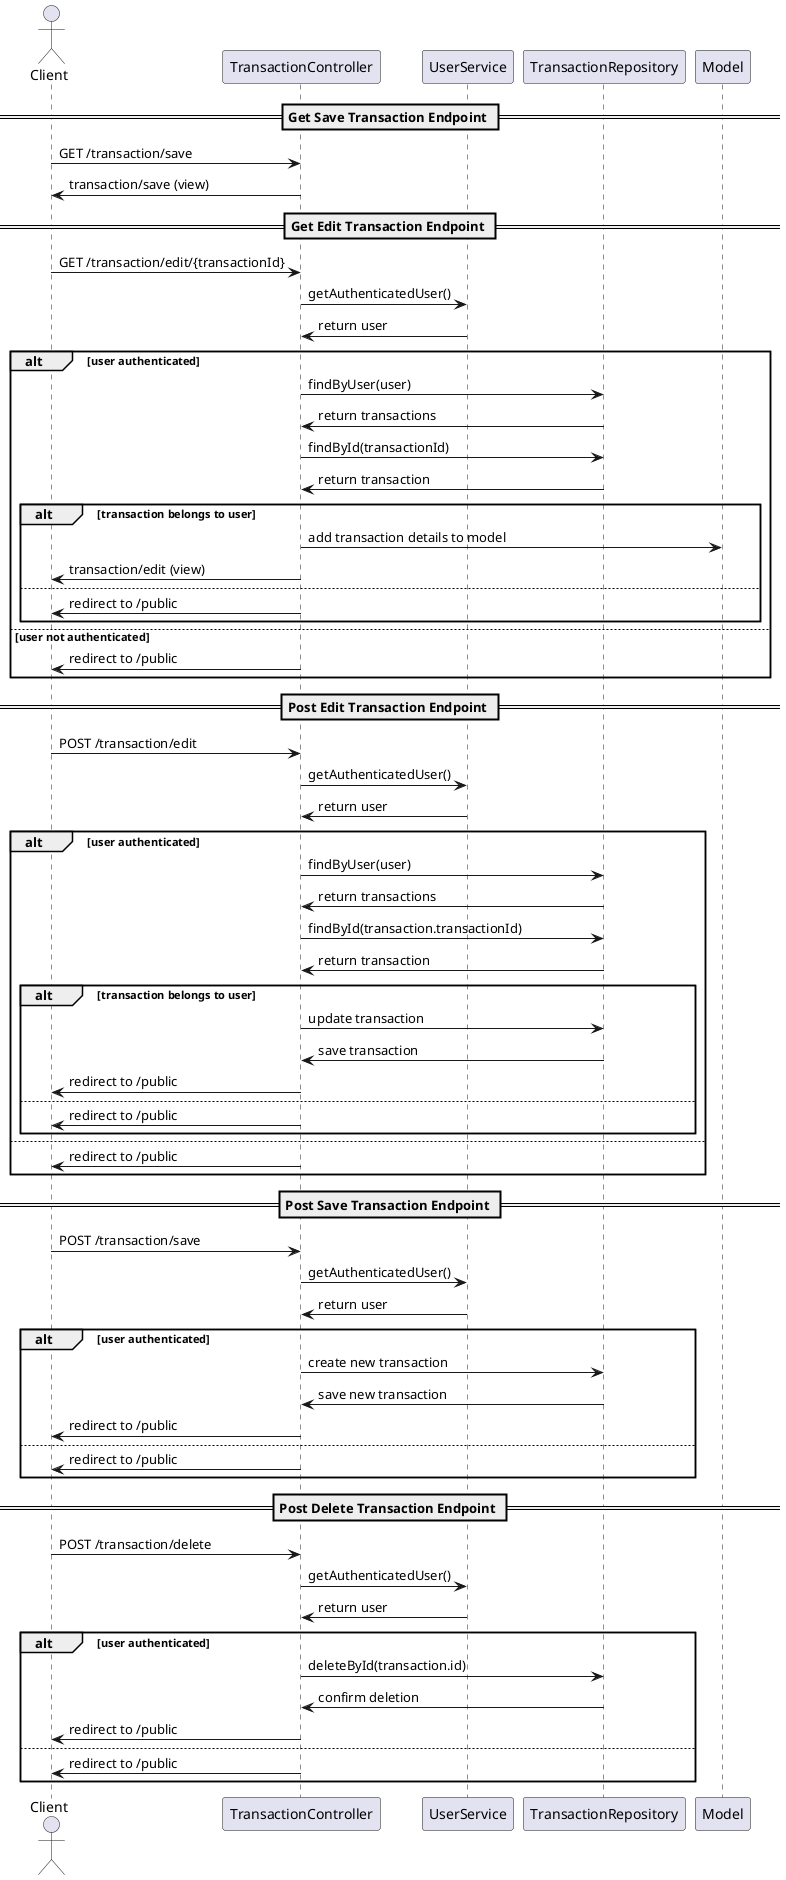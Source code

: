 @startuml
actor Client
participant "TransactionController" as TC
participant "UserService" as US
participant "TransactionRepository" as TR
participant "Model" as M

== Get Save Transaction Endpoint ==
Client -> TC : GET /transaction/save
TC -> Client : transaction/save (view)

== Get Edit Transaction Endpoint ==
Client -> TC : GET /transaction/edit/{transactionId}
TC -> US : getAuthenticatedUser()
US -> TC : return user
alt user authenticated
    TC -> TR : findByUser(user)
    TR -> TC : return transactions
    TC -> TR : findById(transactionId)
    TR -> TC : return transaction
    alt transaction belongs to user
        TC -> M : add transaction details to model
        TC -> Client : transaction/edit (view)
    else
        TC -> Client : redirect to /public
    end
else user not authenticated
    TC -> Client : redirect to /public
end

== Post Edit Transaction Endpoint ==
Client -> TC : POST /transaction/edit
TC -> US : getAuthenticatedUser()
US -> TC : return user
alt user authenticated
    TC -> TR : findByUser(user)
    TR -> TC : return transactions
    TC -> TR : findById(transaction.transactionId)
    TR -> TC : return transaction
    alt transaction belongs to user
        TC -> TR : update transaction
        TR -> TC : save transaction
        TC -> Client : redirect to /public
    else
        TC -> Client : redirect to /public
    end
else
    TC -> Client : redirect to /public
end

== Post Save Transaction Endpoint ==
Client -> TC : POST /transaction/save
TC -> US : getAuthenticatedUser()
US -> TC : return user
alt user authenticated
    TC -> TR : create new transaction
    TR -> TC : save new transaction
    TC -> Client : redirect to /public
else
    TC -> Client : redirect to /public
end

== Post Delete Transaction Endpoint ==
Client -> TC : POST /transaction/delete
TC -> US : getAuthenticatedUser()
US -> TC : return user
alt user authenticated
    TC -> TR : deleteById(transaction.id)
    TR -> TC : confirm deletion
    TC -> Client : redirect to /public
else
    TC -> Client : redirect to /public
end

@enduml
